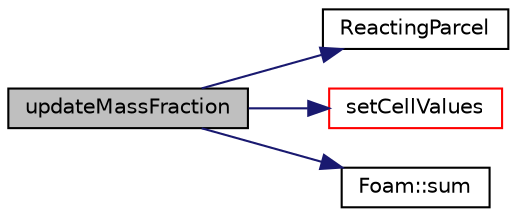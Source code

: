 digraph "updateMassFraction"
{
  bgcolor="transparent";
  edge [fontname="Helvetica",fontsize="10",labelfontname="Helvetica",labelfontsize="10"];
  node [fontname="Helvetica",fontsize="10",shape=record];
  rankdir="LR";
  Node1 [label="updateMassFraction",height=0.2,width=0.4,color="black", fillcolor="grey75", style="filled", fontcolor="black"];
  Node1 -> Node2 [color="midnightblue",fontsize="10",style="solid",fontname="Helvetica"];
  Node2 [label="ReactingParcel",height=0.2,width=0.4,color="black",URL="$a02137.html#a4da6ae35e13613b745f8e4fa6ce9087c",tooltip="Construct from owner, position, and cloud owner. "];
  Node1 -> Node3 [color="midnightblue",fontsize="10",style="solid",fontname="Helvetica"];
  Node3 [label="setCellValues",height=0.2,width=0.4,color="red",URL="$a02137.html#ad8f8e29c218563cbc811689b2b2ddb28",tooltip="Set cell values. "];
  Node1 -> Node4 [color="midnightblue",fontsize="10",style="solid",fontname="Helvetica"];
  Node4 [label="Foam::sum",height=0.2,width=0.4,color="black",URL="$a10974.html#a3d8733143aad0e03b300186ab4bef137"];
}
